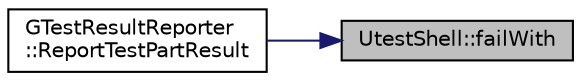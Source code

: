 digraph "UtestShell::failWith"
{
 // LATEX_PDF_SIZE
  edge [fontname="Helvetica",fontsize="10",labelfontname="Helvetica",labelfontsize="10"];
  node [fontname="Helvetica",fontsize="10",shape=record];
  rankdir="RL";
  Node1 [label="UtestShell::failWith",height=0.2,width=0.4,color="black", fillcolor="grey75", style="filled", fontcolor="black",tooltip=" "];
  Node1 -> Node2 [dir="back",color="midnightblue",fontsize="10",style="solid",fontname="Helvetica"];
  Node2 [label="GTestResultReporter\l::ReportTestPartResult",height=0.2,width=0.4,color="black", fillcolor="white", style="filled",URL="$classGTestResultReporter.html#ab0f2ef70fd2fc8e27ad0ff1108ac4499",tooltip=" "];
}
